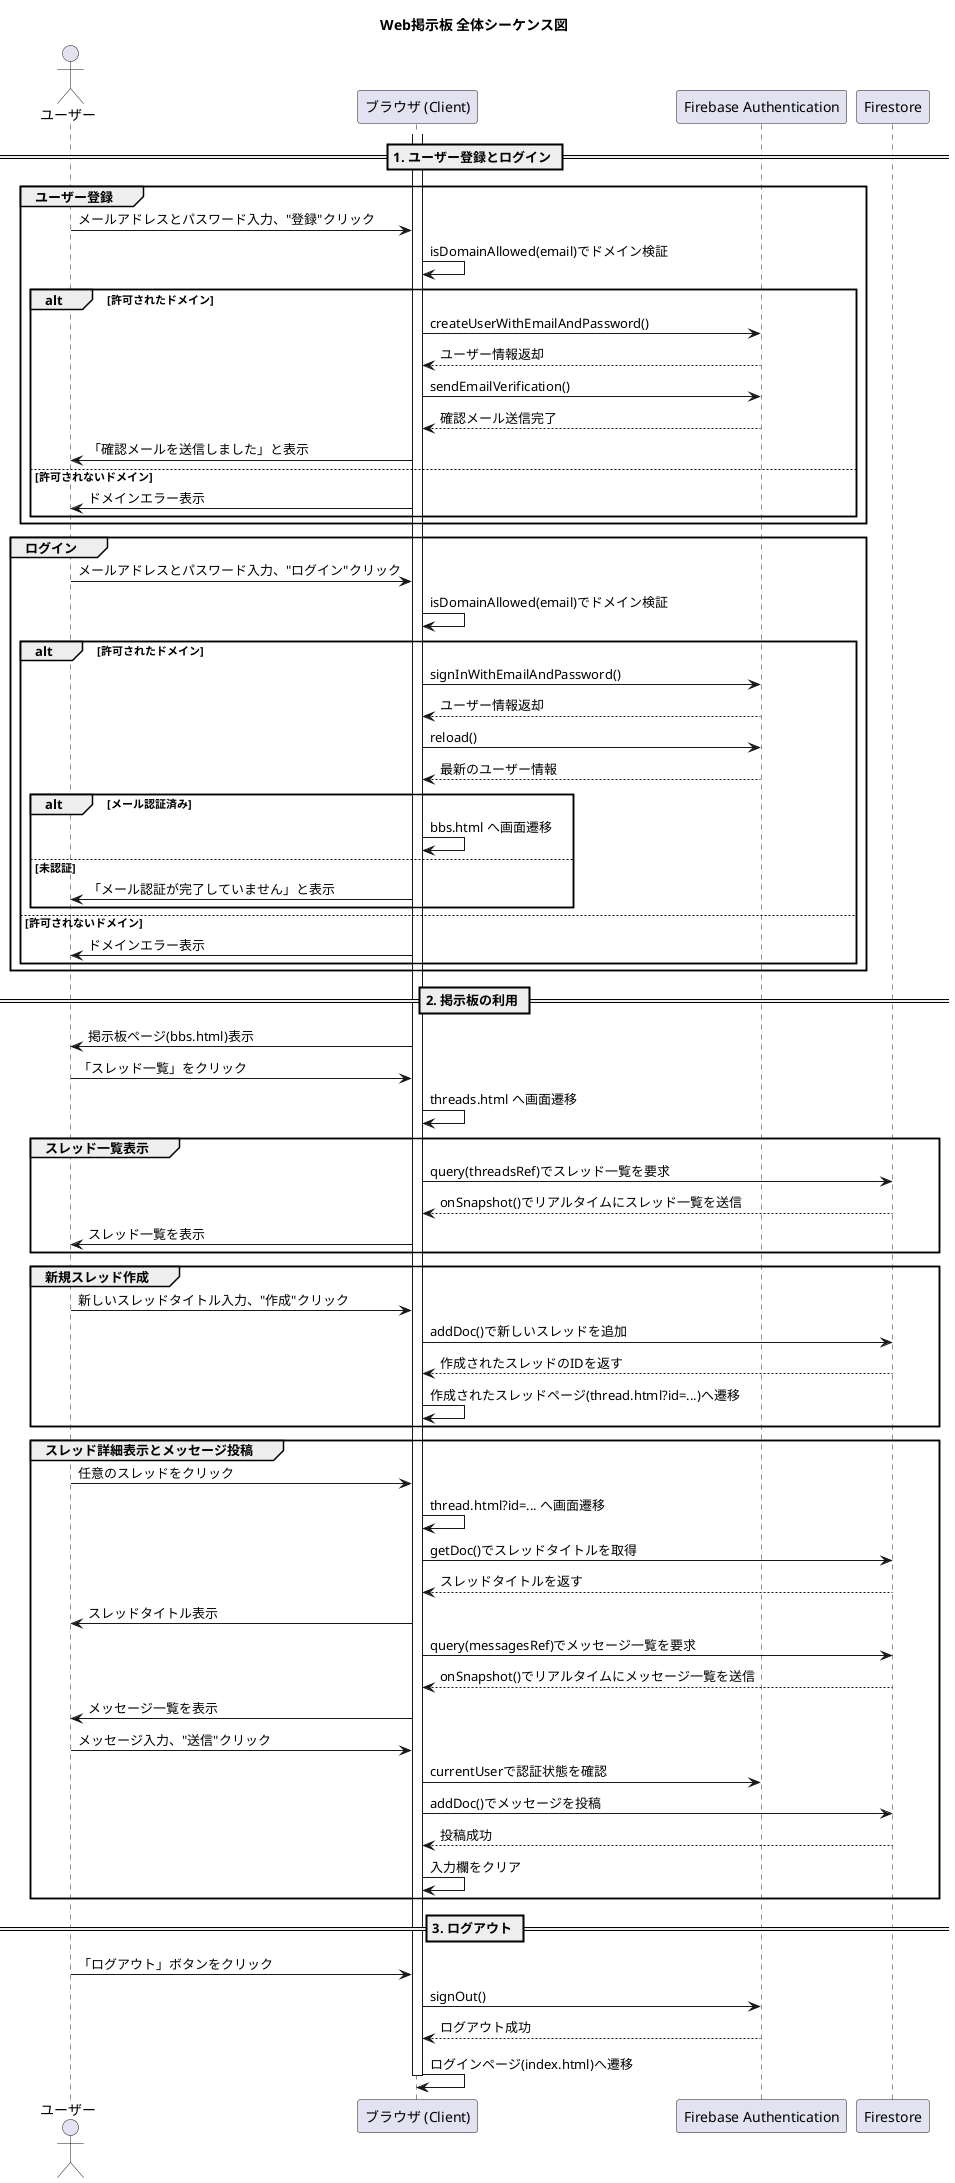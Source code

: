 @startuml
title Web掲示板 全体シーケンス図

actor ユーザー as User
participant "ブラウザ (Client)" as Browser
participant "Firebase Authentication" as FirebaseAuth
participant "Firestore" as Firestore

== 1. ユーザー登録とログイン ==

group ユーザー登録
    User -> Browser: メールアドレスとパスワード入力、"登録"クリック
    Browser -> Browser: isDomainAllowed(email)でドメイン検証
    alt 許可されたドメイン
        Browser -> FirebaseAuth: createUserWithEmailAndPassword()
        FirebaseAuth --> Browser: ユーザー情報返却
        Browser -> FirebaseAuth: sendEmailVerification()
        FirebaseAuth --> Browser: 確認メール送信完了
        Browser -> User: 「確認メールを送信しました」と表示
    else 許可されないドメイン
        Browser -> User: ドメインエラー表示
    end
end

group ログイン
    User -> Browser: メールアドレスとパスワード入力、"ログイン"クリック
    Browser -> Browser: isDomainAllowed(email)でドメイン検証
    alt 許可されたドメイン
        Browser -> FirebaseAuth: signInWithEmailAndPassword()
        FirebaseAuth --> Browser: ユーザー情報返却
        Browser -> FirebaseAuth: reload()
        FirebaseAuth --> Browser: 最新のユーザー情報
        alt メール認証済み
            Browser -> Browser: bbs.html へ画面遷移
        else 未認証
            Browser -> User: 「メール認証が完了していません」と表示
        end
    else 許可されないドメイン
        Browser -> User: ドメインエラー表示
    end
end


== 2. 掲示板の利用 ==

activate Browser

Browser -> User: 掲示板ページ(bbs.html)表示
User -> Browser: 「スレッド一覧」をクリック
Browser -> Browser: threads.html へ画面遷移

group スレッド一覧表示
    Browser -> Firestore: query(threadsRef)でスレッド一覧を要求
    Firestore --> Browser: onSnapshot()でリアルタイムにスレッド一覧を送信
    Browser -> User: スレッド一覧を表示
end

group 新規スレッド作成
    User -> Browser: 新しいスレッドタイトル入力、"作成"クリック
    Browser -> Firestore: addDoc()で新しいスレッドを追加
    Firestore --> Browser: 作成されたスレッドのIDを返す
    Browser -> Browser: 作成されたスレッドページ(thread.html?id=...)へ遷移
end

group スレッド詳細表示とメッセージ投稿
    User -> Browser: 任意のスレッドをクリック
    Browser -> Browser: thread.html?id=... へ画面遷移
    Browser -> Firestore: getDoc()でスレッドタイトルを取得
    Firestore --> Browser: スレッドタイトルを返す
    Browser -> User: スレッドタイトル表示
    Browser -> Firestore: query(messagesRef)でメッセージ一覧を要求
    Firestore --> Browser: onSnapshot()でリアルタイムにメッセージ一覧を送信
    Browser -> User: メッセージ一覧を表示

    User -> Browser: メッセージ入力、"送信"クリック
    Browser -> FirebaseAuth: currentUserで認証状態を確認
    Browser -> Firestore: addDoc()でメッセージを投稿
    Firestore --> Browser: 投稿成功
    Browser -> Browser: 入力欄をクリア
end

== 3. ログアウト ==

User -> Browser: 「ログアウト」ボタンをクリック
Browser -> FirebaseAuth: signOut()
FirebaseAuth --> Browser: ログアウト成功
Browser -> Browser: ログインページ(index.html)へ遷移
deactivate Browser

@enduml